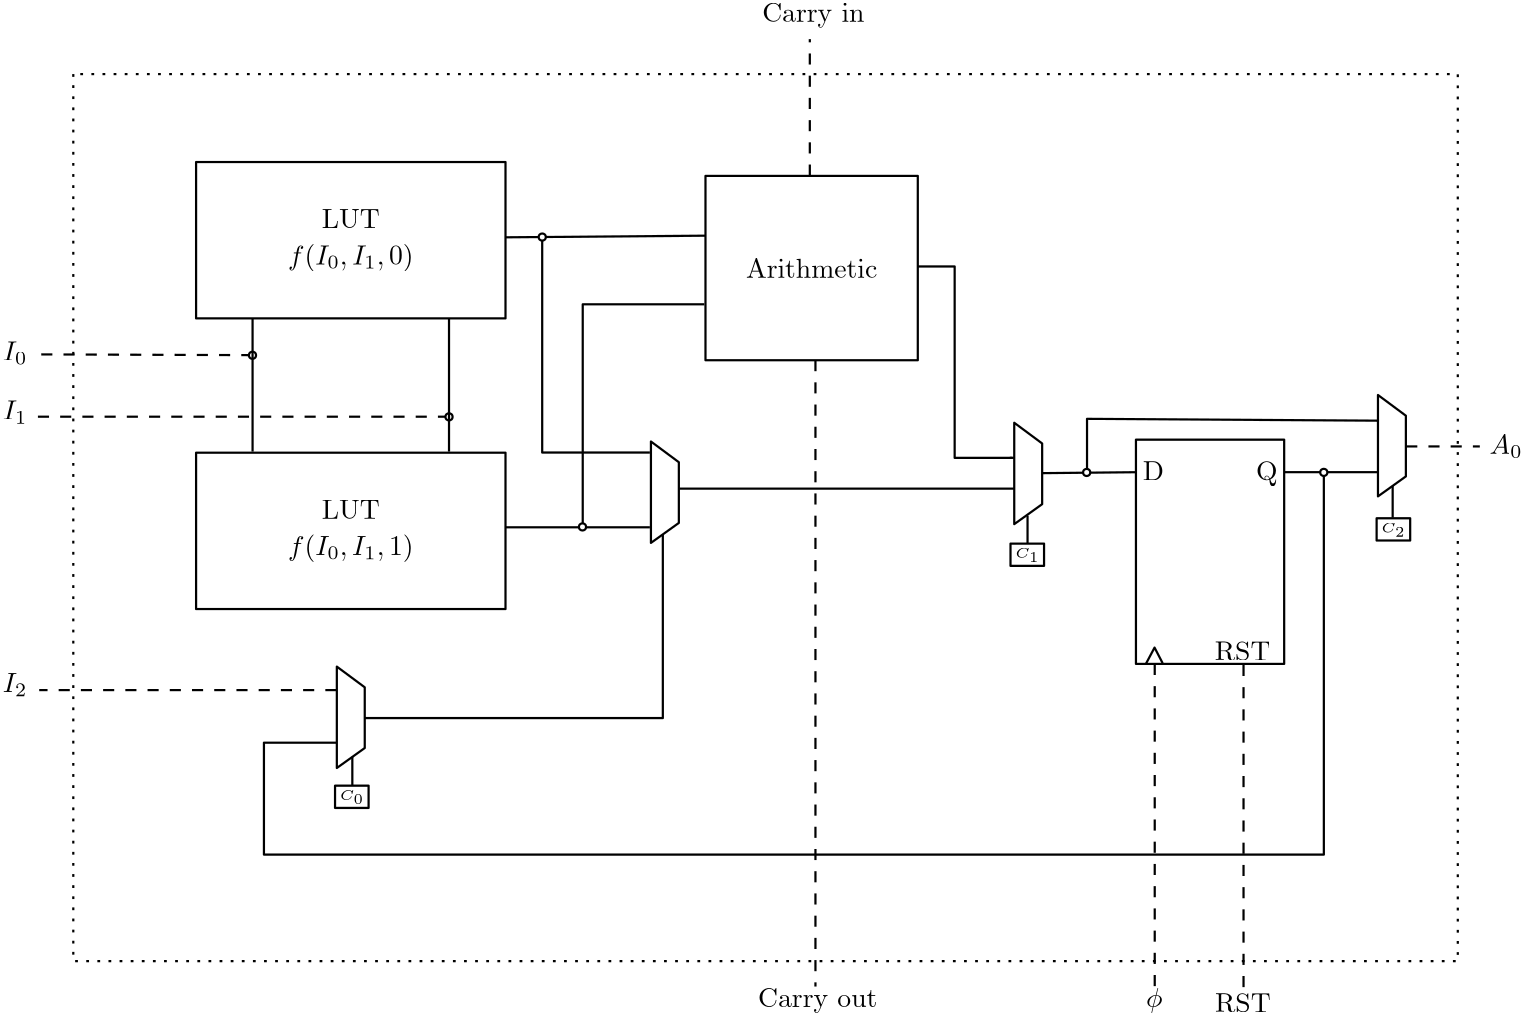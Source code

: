 <?xml version="1.0"?>
<!DOCTYPE ipe SYSTEM "ipe.dtd">
<ipe version="70218" creator="Ipe 7.2.23">
<info created="D:20210301183455" modified="D:20210301185025"/>
<ipestyle name="basic">
<symbol name="arrow/arc(spx)">
<path stroke="sym-stroke" fill="sym-stroke" pen="sym-pen">
0 0 m
-1 0.333 l
-1 -0.333 l
h
</path>
</symbol>
<symbol name="arrow/farc(spx)">
<path stroke="sym-stroke" fill="white" pen="sym-pen">
0 0 m
-1 0.333 l
-1 -0.333 l
h
</path>
</symbol>
<symbol name="arrow/ptarc(spx)">
<path stroke="sym-stroke" fill="sym-stroke" pen="sym-pen">
0 0 m
-1 0.333 l
-0.8 0 l
-1 -0.333 l
h
</path>
</symbol>
<symbol name="arrow/fptarc(spx)">
<path stroke="sym-stroke" fill="white" pen="sym-pen">
0 0 m
-1 0.333 l
-0.8 0 l
-1 -0.333 l
h
</path>
</symbol>
<symbol name="mark/circle(sx)" transformations="translations">
<path fill="sym-stroke">
0.6 0 0 0.6 0 0 e
0.4 0 0 0.4 0 0 e
</path>
</symbol>
<symbol name="mark/disk(sx)" transformations="translations">
<path fill="sym-stroke">
0.6 0 0 0.6 0 0 e
</path>
</symbol>
<symbol name="mark/fdisk(sfx)" transformations="translations">
<group>
<path fill="sym-fill">
0.5 0 0 0.5 0 0 e
</path>
<path fill="sym-stroke" fillrule="eofill">
0.6 0 0 0.6 0 0 e
0.4 0 0 0.4 0 0 e
</path>
</group>
</symbol>
<symbol name="mark/box(sx)" transformations="translations">
<path fill="sym-stroke" fillrule="eofill">
-0.6 -0.6 m
0.6 -0.6 l
0.6 0.6 l
-0.6 0.6 l
h
-0.4 -0.4 m
0.4 -0.4 l
0.4 0.4 l
-0.4 0.4 l
h
</path>
</symbol>
<symbol name="mark/square(sx)" transformations="translations">
<path fill="sym-stroke">
-0.6 -0.6 m
0.6 -0.6 l
0.6 0.6 l
-0.6 0.6 l
h
</path>
</symbol>
<symbol name="mark/fsquare(sfx)" transformations="translations">
<group>
<path fill="sym-fill">
-0.5 -0.5 m
0.5 -0.5 l
0.5 0.5 l
-0.5 0.5 l
h
</path>
<path fill="sym-stroke" fillrule="eofill">
-0.6 -0.6 m
0.6 -0.6 l
0.6 0.6 l
-0.6 0.6 l
h
-0.4 -0.4 m
0.4 -0.4 l
0.4 0.4 l
-0.4 0.4 l
h
</path>
</group>
</symbol>
<symbol name="mark/cross(sx)" transformations="translations">
<group>
<path fill="sym-stroke">
-0.43 -0.57 m
0.57 0.43 l
0.43 0.57 l
-0.57 -0.43 l
h
</path>
<path fill="sym-stroke">
-0.43 0.57 m
0.57 -0.43 l
0.43 -0.57 l
-0.57 0.43 l
h
</path>
</group>
</symbol>
<symbol name="arrow/fnormal(spx)">
<path stroke="sym-stroke" fill="white" pen="sym-pen">
0 0 m
-1 0.333 l
-1 -0.333 l
h
</path>
</symbol>
<symbol name="arrow/pointed(spx)">
<path stroke="sym-stroke" fill="sym-stroke" pen="sym-pen">
0 0 m
-1 0.333 l
-0.8 0 l
-1 -0.333 l
h
</path>
</symbol>
<symbol name="arrow/fpointed(spx)">
<path stroke="sym-stroke" fill="white" pen="sym-pen">
0 0 m
-1 0.333 l
-0.8 0 l
-1 -0.333 l
h
</path>
</symbol>
<symbol name="arrow/linear(spx)">
<path stroke="sym-stroke" pen="sym-pen">
-1 0.333 m
0 0 l
-1 -0.333 l
</path>
</symbol>
<symbol name="arrow/fdouble(spx)">
<path stroke="sym-stroke" fill="white" pen="sym-pen">
0 0 m
-1 0.333 l
-1 -0.333 l
h
-1 0 m
-2 0.333 l
-2 -0.333 l
h
</path>
</symbol>
<symbol name="arrow/double(spx)">
<path stroke="sym-stroke" fill="sym-stroke" pen="sym-pen">
0 0 m
-1 0.333 l
-1 -0.333 l
h
-1 0 m
-2 0.333 l
-2 -0.333 l
h
</path>
</symbol>
<symbol name="arrow/mid-normal(spx)">
<path stroke="sym-stroke" fill="sym-stroke" pen="sym-pen">
0.5 0 m
-0.5 0.333 l
-0.5 -0.333 l
h
</path>
</symbol>
<symbol name="arrow/mid-fnormal(spx)">
<path stroke="sym-stroke" fill="white" pen="sym-pen">
0.5 0 m
-0.5 0.333 l
-0.5 -0.333 l
h
</path>
</symbol>
<symbol name="arrow/mid-pointed(spx)">
<path stroke="sym-stroke" fill="sym-stroke" pen="sym-pen">
0.5 0 m
-0.5 0.333 l
-0.3 0 l
-0.5 -0.333 l
h
</path>
</symbol>
<symbol name="arrow/mid-fpointed(spx)">
<path stroke="sym-stroke" fill="white" pen="sym-pen">
0.5 0 m
-0.5 0.333 l
-0.3 0 l
-0.5 -0.333 l
h
</path>
</symbol>
<symbol name="arrow/mid-double(spx)">
<path stroke="sym-stroke" fill="sym-stroke" pen="sym-pen">
1 0 m
0 0.333 l
0 -0.333 l
h
0 0 m
-1 0.333 l
-1 -0.333 l
h
</path>
</symbol>
<symbol name="arrow/mid-fdouble(spx)">
<path stroke="sym-stroke" fill="white" pen="sym-pen">
1 0 m
0 0.333 l
0 -0.333 l
h
0 0 m
-1 0.333 l
-1 -0.333 l
h
</path>
</symbol>
<anglesize name="22.5 deg" value="22.5"/>
<anglesize name="30 deg" value="30"/>
<anglesize name="45 deg" value="45"/>
<anglesize name="60 deg" value="60"/>
<anglesize name="90 deg" value="90"/>
<arrowsize name="large" value="10"/>
<arrowsize name="small" value="5"/>
<arrowsize name="tiny" value="3"/>
<color name="blue" value="0 0 1"/>
<color name="brown" value="0.647 0.165 0.165"/>
<color name="darkblue" value="0 0 0.545"/>
<color name="darkcyan" value="0 0.545 0.545"/>
<color name="darkgray" value="0.663"/>
<color name="darkgreen" value="0 0.392 0"/>
<color name="darkmagenta" value="0.545 0 0.545"/>
<color name="darkorange" value="1 0.549 0"/>
<color name="darkred" value="0.545 0 0"/>
<color name="gold" value="1 0.843 0"/>
<color name="gray" value="0.745"/>
<color name="green" value="0 1 0"/>
<color name="lightblue" value="0.678 0.847 0.902"/>
<color name="lightcyan" value="0.878 1 1"/>
<color name="lightgray" value="0.827"/>
<color name="lightgreen" value="0.565 0.933 0.565"/>
<color name="lightyellow" value="1 1 0.878"/>
<color name="navy" value="0 0 0.502"/>
<color name="orange" value="1 0.647 0"/>
<color name="pink" value="1 0.753 0.796"/>
<color name="purple" value="0.627 0.125 0.941"/>
<color name="red" value="1 0 0"/>
<color name="seagreen" value="0.18 0.545 0.341"/>
<color name="turquoise" value="0.251 0.878 0.816"/>
<color name="violet" value="0.933 0.51 0.933"/>
<color name="yellow" value="1 1 0"/>
<dashstyle name="dash dot dotted" value="[4 2 1 2 1 2] 0"/>
<dashstyle name="dash dotted" value="[4 2 1 2] 0"/>
<dashstyle name="dashed" value="[4] 0"/>
<dashstyle name="dotted" value="[1 3] 0"/>
<gridsize name="10 pts (~3.5 mm)" value="10"/>
<gridsize name="14 pts (~5 mm)" value="14"/>
<gridsize name="16 pts (~6 mm)" value="16"/>
<gridsize name="20 pts (~7 mm)" value="20"/>
<gridsize name="28 pts (~10 mm)" value="28"/>
<gridsize name="32 pts (~12 mm)" value="32"/>
<gridsize name="4 pts" value="4"/>
<gridsize name="56 pts (~20 mm)" value="56"/>
<gridsize name="8 pts (~3 mm)" value="8"/>
<opacity name="10%" value="0.1"/>
<opacity name="30%" value="0.3"/>
<opacity name="50%" value="0.5"/>
<opacity name="75%" value="0.75"/>
<pen name="fat" value="1.2"/>
<pen name="heavier" value="0.8"/>
<pen name="ultrafat" value="2"/>
<symbolsize name="large" value="5"/>
<symbolsize name="small" value="2"/>
<symbolsize name="tiny" value="1.1"/>
<textsize name="Huge" value="\Huge"/>
<textsize name="LARGE" value="\LARGE"/>
<textsize name="Large" value="\Large"/>
<textsize name="footnote" value="\footnotesize"/>
<textsize name="huge" value="\huge"/>
<textsize name="large" value="\large"/>
<textsize name="small" value="\small"/>
<textsize name="tiny" value="\tiny"/>
<textstyle name="center" begin="\begin{center}" end="\end{center}"/>
<textstyle name="item" begin="\begin{itemize}\item{}" end="\end{itemize}"/>
<textstyle name="itemize" begin="\begin{itemize}" end="\end{itemize}"/>
<tiling name="falling" angle="-60" step="4" width="1"/>
<tiling name="rising" angle="30" step="4" width="1"/>
</ipestyle>
<page>
<layer name="alpha"/>
<view layers="alpha" active="alpha"/>
<path layer="alpha" matrix="0 -0.11398 0.0777052 0 228.534 699.002" stroke="0" fill="white" pen="heavier">
191.62 510.692 m
257.048 640.008 l
448.713 640.008 l
511.832 510.692 l
h
</path>
<path matrix="0 -0.11398 0.0777052 0 115.459 617.966" stroke="0" fill="white" pen="heavier">
191.62 510.692 m
257.048 640.008 l
448.713 640.008 l
511.832 510.692 l
h
</path>
<group matrix="1 0 0 1 0 8.66531">
<path matrix="0 -0.11398 0.0777052 0 359.324 697.088" stroke="0" fill="white" pen="heavier">
191.62 510.692 m
257.048 640.008 l
448.713 640.008 l
511.832 510.692 l
h
</path>
<path matrix="0 -0.11398 0.0777052 0 490.266 707.083" stroke="0" fill="white" pen="heavier">
191.62 510.692 m
257.048 640.008 l
448.713 640.008 l
511.832 510.692 l
h
</path>
<path matrix="1.15792 0 0 -6.08747 -64.5924 4659.61" stroke="0" pen="heavier">
409.021 657.499 m
438.192 657.443 l
</path>
<group matrix="1 0 0 1 4.33629 0">
<group matrix="1 0 0 1 1.73902 -18.9788">
<path stroke="0" fill="white" pen="heavier">
436.747 688.14 m
436.747 607.416 l
490.107 607.416 l
490.107 688.14 l
h
</path>
<text matrix="1 0 0 1 12.3239 -8.38025" transformations="translations" pos="452.771 617.051" stroke="0" type="label" width="20.064" height="6.808" depth="0" valign="baseline">RST</text>
<path stroke="0" pen="heavier">
440.376 607.517 m
443.443 613.286 l
446.364 607.663 l
</path>
</group>
<group matrix="1 0 0 1 0.86236 -17.5002">
<text matrix="1 0 0 1 0.246478 -2.46478" transformations="translations" pos="439.803 674.528" stroke="0" type="label" width="7.61" height="6.808" depth="0" valign="baseline">D</text>
<text matrix="1 0 0 1 11.7077 -5.51377" transformations="translations" pos="469.102 677.57" stroke="0" type="label" width="7.749" height="6.815" depth="1.93" valign="baseline">Q</text>
</group>
</group>
<path stroke="0" pen="heavier">
496.226 657.454 m
529.712 657.454 l
</path>
</group>
<path matrix="1 0 0 0.812457 0.949246 131.593" stroke="0" pen="heavier">
424.262 657.498 m
424.262 681.548 l
529.377 680.737 l
</path>
<group matrix="1 0 0 1 0 -3.79608">
<path matrix="1 0 0 1 -0.27022 0" stroke="0" fill="white" dash="dashed" pen="heavier">
125.005 712.049 m
47.7222 712.32 l
</path>
<path stroke="0" fill="white" dash="dashed" pen="heavier">
195.533 689.891 m
47.4519 689.891 l
</path>
</group>
<path stroke="0" fill="white" pen="heavier">
1.27888 0 0 1.27888 124.774 708.208 e
</path>
<path matrix="1 0 0 1 70.7536 -22.1703" stroke="0" fill="white" pen="heavier">
1.27888 0 0 1.27888 124.774 708.208 e
</path>
<path matrix="1 0 0 1 300.308 -42.186" stroke="0" fill="white" pen="heavier">
1.27888 0 0 1.27888 124.774 708.208 e
</path>
<path stroke="0" fill="white" pen="heavier">
215.435 750.668 m
287.719 751.261 l
</path>
<group matrix="1 0 0 1 -0.456069 -16.992">
<path stroke="0" fill="white" pen="heavier">
288.312 789.773 m
288.312 723.413 l
364.744 723.413 l
364.744 789.773 l
h
</path>
<text matrix="1 0 0 1 -16.2688 -17.0865" transformations="translations" pos="319.122 770.221" stroke="0" type="label" width="47.35" height="6.918" depth="0" valign="baseline">Arithmetic</text>
</group>
<path stroke="0" pen="heavier">
215.845 646.284 m
267.837 646.284 l
</path>
<path stroke="0" pen="heavier">
243.666 646.284 m
243.666 726.552 l
287.448 726.552 l
</path>
<path stroke="0" pen="heavier">
229.071 750.268 m
229.071 673.192 l
267.837 673.192 l
</path>
<path stroke="0" pen="heavier">
278.388 660.191 m
399.176 660.191 l
</path>
<path stroke="0" pen="heavier">
364.048 740.176 m
377.559 740.176 l
377.559 676.945 l
377.559 673.702 l
377.559 671.27 l
398.366 671.27 l
</path>
<path stroke="0" pen="heavier">
397.399 671.277 m
399.065 671.277 l
</path>
<path stroke="0" pen="heavier">
510.467 665.317 m
510.467 528.45 l
128.898 528.45 l
128.898 568.74 l
154.869 568.74 l
</path>
<path stroke="0" pen="heavier">
165.079 577.599 m
272.501 577.599 l
272.501 643.649 l
</path>
<path stroke="0" dash="dashed" pen="heavier">
540.119 675.395 m
566.616 675.395 l
</path>
<path stroke="0" dash="dashed" pen="heavier">
154.999 587.663 m
47.9914 587.663 l
</path>
<path matrix="1 0 0 1 385.672 -42.1622" stroke="0" fill="white" pen="heavier">
1.27888 0 0 1.27888 124.774 708.208 e
</path>
<path matrix="1 0 0 1 118.803 -61.7941" stroke="0" fill="white" pen="heavier">
1.27888 0 0 1.27888 124.774 708.208 e
</path>
<path matrix="1 0 0 1 104.314 42.5533" stroke="0" fill="white" pen="heavier">
1.27888 0 0 1.27888 124.774 708.208 e
</path>
<text matrix="1 0 0 1 0.445036 -0.0616195" transformations="translations" pos="155.726 548.197" stroke="0" type="label" width="8.85" height="3.408" depth="1.49" valign="baseline" size="tiny" style="math">C_0</text>
<path matrix="1 0 0 1 2.5264 -0.0616195" stroke="0" pen="heavier">
151.969 553.324 m
151.969 545.313 l
164.047 545.313 l
164.047 553.324 l
h
</path>
<path stroke="0" pen="heavier">
160.719 553.447 m
160.719 563.676 l
</path>
<text matrix="1 0 0 1 243.612 87.0824" transformations="translations" pos="155.726 548.197" stroke="0" type="label" width="8.85" height="3.408" depth="1.49" valign="baseline" size="tiny" style="math">C_1</text>
<path matrix="1 0 0 1 245.693 87.0824" stroke="0" pen="heavier">
151.969 553.324 m
151.969 545.313 l
164.047 545.313 l
164.047 553.324 l
h
</path>
<text matrix="1 0 0 1 375.416 96.2038" transformations="translations" pos="155.726 548.197" stroke="0" type="label" width="8.85" height="3.408" depth="1.49" valign="baseline" size="tiny" style="math">C_2</text>
<path matrix="1 0 0 1 377.497 96.2038" stroke="0" pen="heavier">
151.969 553.324 m
151.969 545.313 l
164.047 545.313 l
164.047 553.324 l
h
</path>
<path stroke="0" pen="heavier">
403.797 640.596 m
403.797 650.489 l
</path>
<path stroke="0" pen="heavier">
535.24 649.752 m
535.24 661.182 l
</path>
<text matrix="1 0 0 1 5.07147 -15.9946" transformations="translations" pos="29.8097 722.344" stroke="0" type="label" width="8.849" height="6.812" depth="1.49" valign="baseline" style="math">I_0</text>
<text matrix="1 0 0 1 2.34068 -4.09619" transformations="translations" pos="32.5405 689.184" stroke="0" type="label" width="8.849" height="6.812" depth="1.49" valign="baseline" style="math">I_1</text>
<text matrix="1 0 0 1 0 -4.29125" transformations="translations" pos="34.8812 591.266" stroke="0" type="label" width="8.849" height="6.812" depth="1.49" valign="baseline" style="math">I_2</text>
<text matrix="1 0 0 1 -3.83462 -0.821705" transformations="translations" pos="573.92 673.537" stroke="0" type="label" width="11.941" height="6.812" depth="1.49" valign="baseline" style="math">A_0</text>
<path stroke="0" dash="dashed" pen="heavier">
325.416 772.865 m
325.416 822.026 l
</path>
<path stroke="0" dash="dashed" pen="heavier">
327.443 706.473 m
327.443 480.941 l
</path>
<path stroke="0" dash="dashed" pen="heavier">
449.585 597.093 m
449.585 480.578 l
</path>
<path matrix="1 0 0 1 31.9678 -0.354757" stroke="0" dash="dashed" pen="heavier">
449.585 597.093 m
449.585 480.578 l
</path>
<path stroke="0" dash="dotted" pen="heavier">
60.265 809.434 m
60.265 490.1 l
558.69 490.1 l
558.69 809.434 l
h
</path>
<text matrix="1 0 0 1 -7.48457 -2.21374" transformations="translations" pos="315.732 830.504" stroke="0" type="label" width="36.862" height="6.815" depth="1.93" valign="baseline">Carry in</text>
<text matrix="1 0 0 1 -6.98449 10.4987" transformations="translations" pos="313.757 463.105" stroke="0" type="label" width="42.95" height="6.815" depth="1.93" valign="baseline">Carry out</text>
<text matrix="1 0 0 1 7.54702 1.28085" transformations="translations" pos="438.857 472.323" stroke="0" type="label" width="5.936" height="6.926" depth="1.93" valign="baseline" style="math">\phi</text>
<text matrix="1 0 0 1 -10.3863 -0.649145" transformations="translations" pos="481.654 472.323" stroke="0" type="label" width="20.064" height="6.808" depth="0" valign="baseline">RST</text>
<group matrix="1 0 0 1 -3.30607 0">
<path matrix="1 0 0 1 0 -0.281027" stroke="0" fill="white" pen="heavier">
128.113 721.691 m
128.113 673.82 l
</path>
<path matrix="1 0 0 1 70.7197 -0.280781" stroke="0" fill="white" pen="heavier">
128.113 721.691 m
128.113 673.82 l
</path>
</group>
<path matrix="1 0 0 1 40.0202 9.12741" stroke="0" fill="white" pen="heavier">
64.4516 768.647 m
64.4516 712.359 l
175.841 712.359 l
175.841 768.647 l
h
</path>
<text matrix="1 0 0 1 41.4231 19.1554" transformations="translations" pos="108.296 734.874" stroke="0" type="label" width="20.894" height="6.808" depth="0" valign="baseline">LUT</text>
<text matrix="1 0 0 1 49.3986 75.3612" transformations="translations" pos="88.1515 665.552" stroke="0" type="label" width="45.233" height="7.473" depth="2.49" valign="baseline" style="math">f(I_0, I_1, 0)</text>
<path matrix="1 0 0 1 40.0203 -95.5141" stroke="0" fill="white" pen="heavier">
64.4516 768.647 m
64.4516 712.359 l
175.841 712.359 l
175.841 768.647 l
h
</path>
<text matrix="1 0 0 1 41.4232 -85.4861" transformations="translations" pos="108.296 734.874" stroke="0" type="label" width="20.894" height="6.808" depth="0" valign="baseline">LUT</text>
<text matrix="1 0 0 1 49.3982 -29.2804" transformations="translations" pos="88.1515 665.552" stroke="0" type="label" width="45.233" height="7.473" depth="2.49" valign="baseline" style="math">f(I_0, I_1, 1)</text>
</page>
</ipe>
